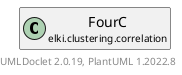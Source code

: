 @startuml
    remove .*\.(Instance|Par|Parameterizer|Factory)$
    set namespaceSeparator none
    hide empty fields
    hide empty methods

    class "<size:14>FourC.Par\n<size:10>elki.clustering.correlation" as elki.clustering.correlation.FourC.Par [[FourC.Par.html]] {
        ~settings: Settings
        +configure(Parameterization): void
        +make(): FourC
    }

    interface "<size:14>Parameterizer\n<size:10>elki.utilities.optionhandling" as elki.utilities.optionhandling.Parameterizer [[../../utilities/optionhandling/Parameterizer.html]] {
        {abstract} +make(): Object
    }
    class "<size:14>FourC\n<size:10>elki.clustering.correlation" as elki.clustering.correlation.FourC [[FourC.html]]

    elki.utilities.optionhandling.Parameterizer <|.. elki.clustering.correlation.FourC.Par
    elki.clustering.correlation.FourC +-- elki.clustering.correlation.FourC.Par

    center footer UMLDoclet 2.0.19, PlantUML 1.2022.8
@enduml
